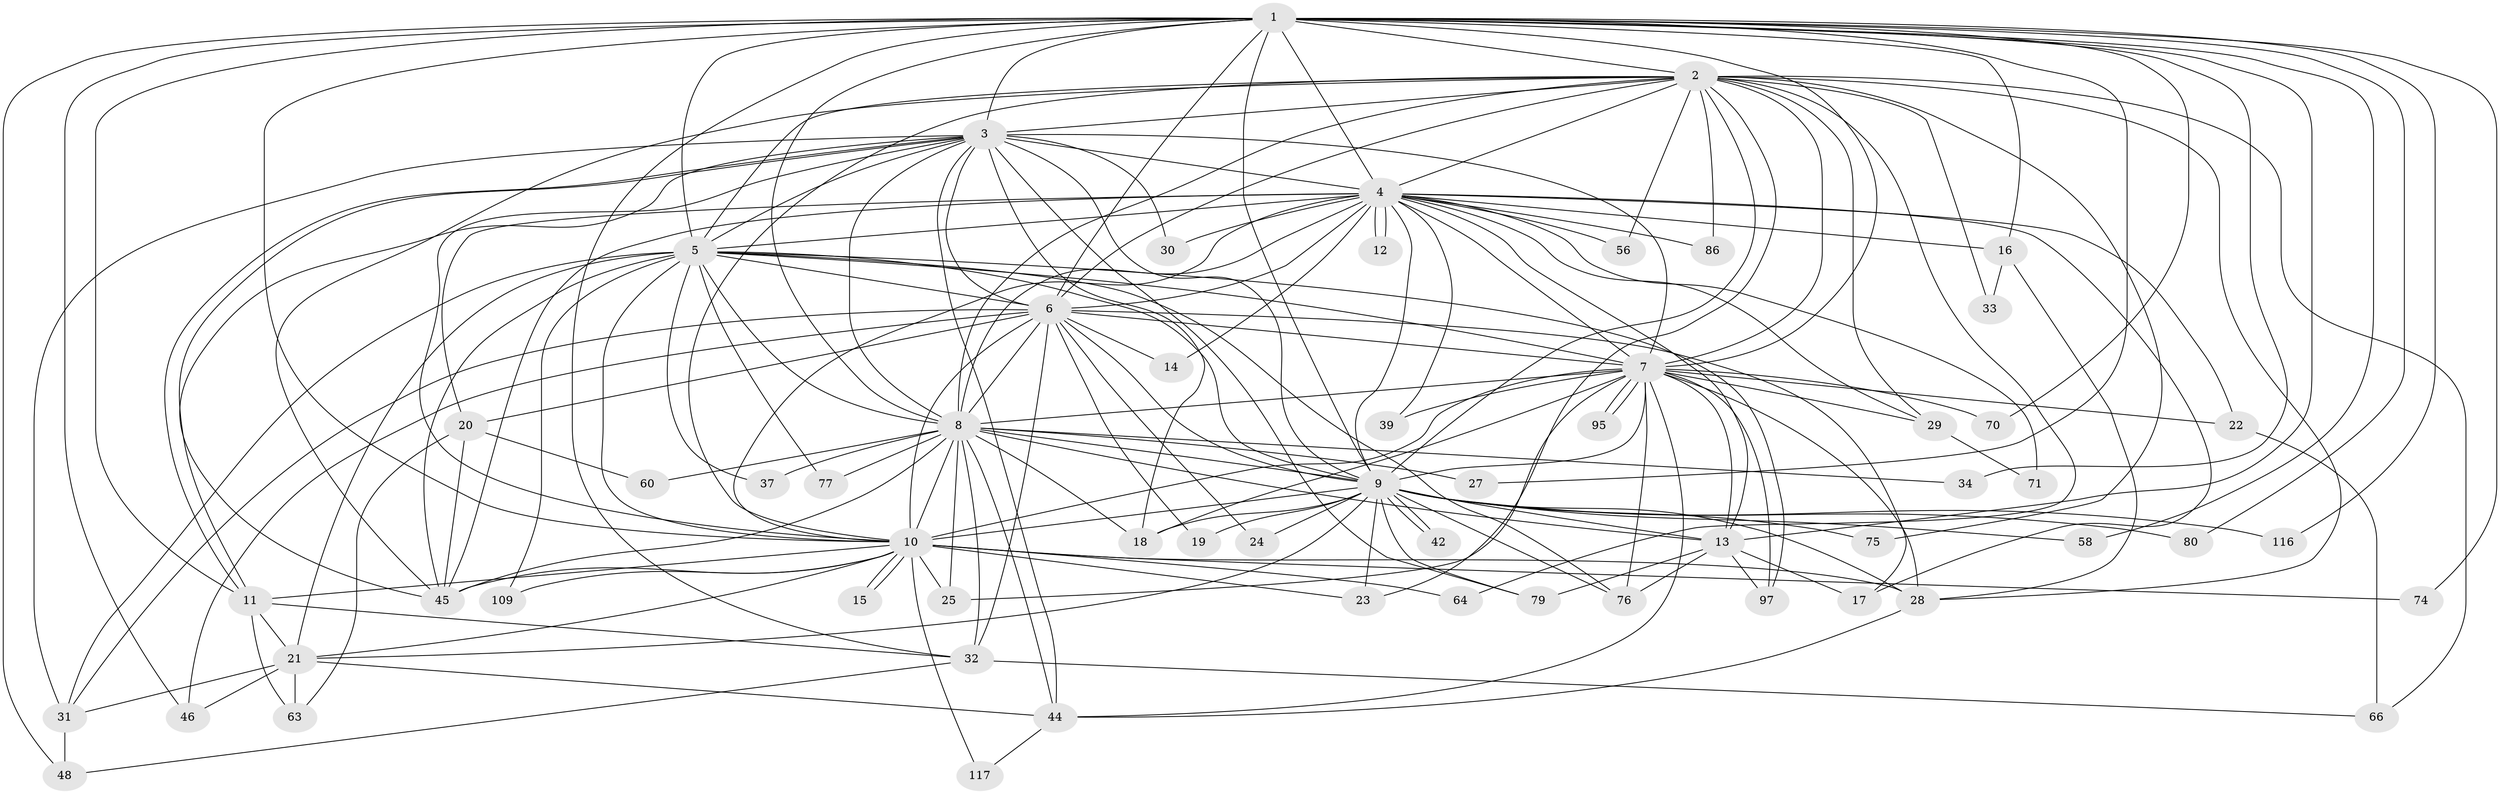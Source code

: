 // original degree distribution, {27: 0.01652892561983471, 21: 0.01652892561983471, 19: 0.008264462809917356, 18: 0.008264462809917356, 28: 0.008264462809917356, 23: 0.01652892561983471, 25: 0.008264462809917356, 7: 0.024793388429752067, 2: 0.6033057851239669, 4: 0.0743801652892562, 3: 0.15702479338842976, 5: 0.01652892561983471, 8: 0.008264462809917356, 6: 0.03305785123966942}
// Generated by graph-tools (version 1.1) at 2025/17/03/04/25 18:17:55]
// undirected, 60 vertices, 181 edges
graph export_dot {
graph [start="1"]
  node [color=gray90,style=filled];
  1 [super="+78"];
  2;
  3 [super="+108+68+73+62"];
  4;
  5;
  6 [super="+67"];
  7 [super="+43+35"];
  8 [super="+26"];
  9 [super="+53"];
  10 [super="+83+50"];
  11 [super="+38+107+120"];
  12;
  13 [super="+69+41+47"];
  14;
  15 [super="+59"];
  16;
  17;
  18 [super="+36+96"];
  19;
  20;
  21 [super="+82"];
  22;
  23 [super="+112"];
  24;
  25;
  27;
  28 [super="+101+93+57"];
  29 [super="+91"];
  30;
  31 [super="+103+110+61"];
  32 [super="+40"];
  33;
  34;
  37;
  39;
  42;
  44 [super="+54+113"];
  45 [super="+90+92+55+65"];
  46 [super="+102"];
  48 [super="+111"];
  56;
  58;
  60;
  63 [super="+99"];
  64;
  66 [super="+88"];
  70;
  71;
  74;
  75;
  76 [super="+81"];
  77;
  79 [super="+119"];
  80;
  86;
  95;
  97 [super="+114"];
  109;
  116;
  117;
  1 -- 2;
  1 -- 3;
  1 -- 4;
  1 -- 5;
  1 -- 6;
  1 -- 7;
  1 -- 8 [weight=2];
  1 -- 9 [weight=2];
  1 -- 10 [weight=2];
  1 -- 16;
  1 -- 27;
  1 -- 32;
  1 -- 34;
  1 -- 58;
  1 -- 70;
  1 -- 74;
  1 -- 80;
  1 -- 116;
  1 -- 48;
  1 -- 46;
  1 -- 13 [weight=3];
  1 -- 11;
  2 -- 3 [weight=2];
  2 -- 4;
  2 -- 5;
  2 -- 6;
  2 -- 7;
  2 -- 8;
  2 -- 9;
  2 -- 10;
  2 -- 23;
  2 -- 28;
  2 -- 29;
  2 -- 33;
  2 -- 56;
  2 -- 64;
  2 -- 75;
  2 -- 86;
  2 -- 66;
  2 -- 45 [weight=2];
  3 -- 4 [weight=2];
  3 -- 5;
  3 -- 6;
  3 -- 7 [weight=3];
  3 -- 8;
  3 -- 9;
  3 -- 10;
  3 -- 11;
  3 -- 11;
  3 -- 30;
  3 -- 79;
  3 -- 45;
  3 -- 31;
  3 -- 44;
  3 -- 18;
  4 -- 5;
  4 -- 6;
  4 -- 7;
  4 -- 8 [weight=2];
  4 -- 9 [weight=2];
  4 -- 10;
  4 -- 12;
  4 -- 12;
  4 -- 14;
  4 -- 16;
  4 -- 17;
  4 -- 20;
  4 -- 22;
  4 -- 29;
  4 -- 30;
  4 -- 39;
  4 -- 56;
  4 -- 71;
  4 -- 86;
  4 -- 45;
  4 -- 13;
  5 -- 6;
  5 -- 7 [weight=2];
  5 -- 8;
  5 -- 9;
  5 -- 10;
  5 -- 21;
  5 -- 31 [weight=2];
  5 -- 37;
  5 -- 45;
  5 -- 77;
  5 -- 97;
  5 -- 109;
  5 -- 76;
  6 -- 7 [weight=2];
  6 -- 8;
  6 -- 9;
  6 -- 10;
  6 -- 14;
  6 -- 17;
  6 -- 19;
  6 -- 20;
  6 -- 24;
  6 -- 46;
  6 -- 32;
  6 -- 31;
  7 -- 8;
  7 -- 9 [weight=2];
  7 -- 10 [weight=2];
  7 -- 13;
  7 -- 22;
  7 -- 25;
  7 -- 39;
  7 -- 44;
  7 -- 70;
  7 -- 76;
  7 -- 95;
  7 -- 95;
  7 -- 97;
  7 -- 28;
  7 -- 29;
  7 -- 18;
  8 -- 9 [weight=2];
  8 -- 10;
  8 -- 18;
  8 -- 25;
  8 -- 27;
  8 -- 34;
  8 -- 37;
  8 -- 60;
  8 -- 77;
  8 -- 44 [weight=2];
  8 -- 13 [weight=2];
  8 -- 32;
  8 -- 45 [weight=2];
  9 -- 10 [weight=2];
  9 -- 13;
  9 -- 18;
  9 -- 19;
  9 -- 24;
  9 -- 42;
  9 -- 42;
  9 -- 58;
  9 -- 75;
  9 -- 80;
  9 -- 116;
  9 -- 28;
  9 -- 23;
  9 -- 79;
  9 -- 21;
  9 -- 76;
  10 -- 15 [weight=3];
  10 -- 15;
  10 -- 21;
  10 -- 23;
  10 -- 28;
  10 -- 64;
  10 -- 74;
  10 -- 109;
  10 -- 117;
  10 -- 45;
  10 -- 11;
  10 -- 25;
  11 -- 32;
  11 -- 21;
  11 -- 63;
  13 -- 97;
  13 -- 17;
  13 -- 76;
  13 -- 79 [weight=2];
  16 -- 33;
  16 -- 28;
  20 -- 60;
  20 -- 63;
  20 -- 45;
  21 -- 31;
  21 -- 46;
  21 -- 63;
  21 -- 44;
  22 -- 66;
  28 -- 44;
  29 -- 71;
  31 -- 48;
  32 -- 48;
  32 -- 66;
  44 -- 117;
}
